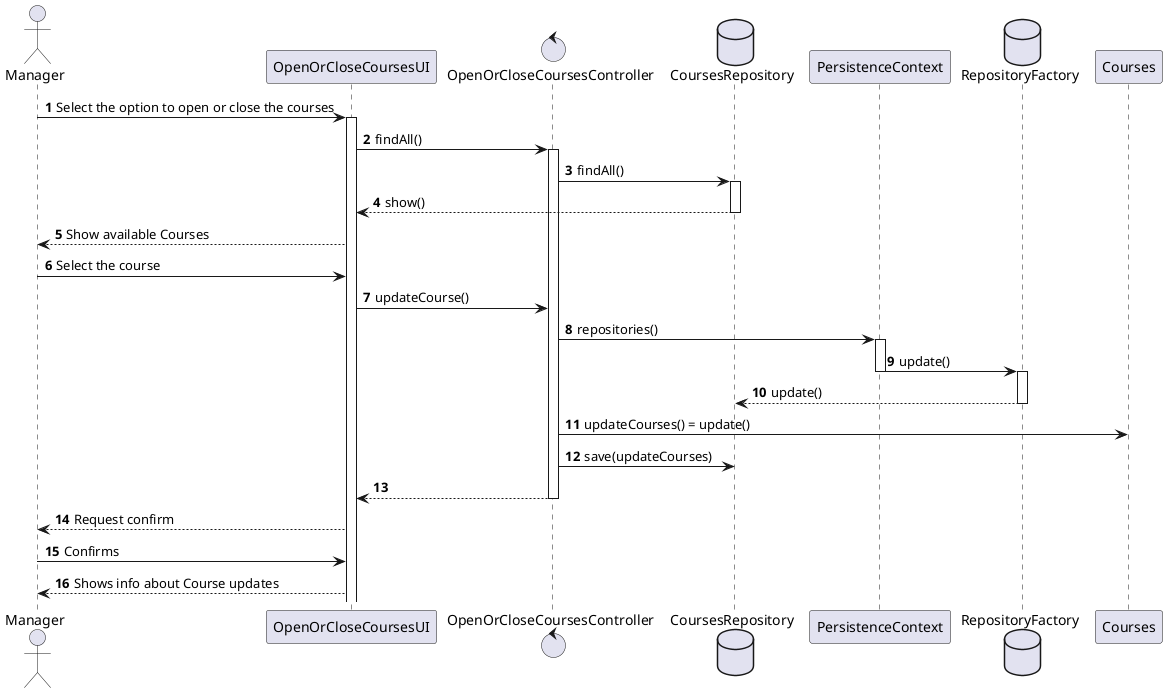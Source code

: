 @startuml
'https://plantuml.com/sequence-diagram

autonumber

actor Manager

Manager -> OpenOrCloseCoursesUI: Select the option to open or close the courses

activate OpenOrCloseCoursesUI
control OpenOrCloseCoursesController
OpenOrCloseCoursesUI -> OpenOrCloseCoursesController: findAll()
activate OpenOrCloseCoursesController

database CoursesRepository
OpenOrCloseCoursesController -> CoursesRepository: findAll()
activate CoursesRepository
CoursesRepository --> OpenOrCloseCoursesUI: show()
deactivate CoursesRepository
OpenOrCloseCoursesUI --> Manager: Show available Courses
Manager -> OpenOrCloseCoursesUI: Select the course


OpenOrCloseCoursesUI -> OpenOrCloseCoursesController: updateCourse()
OpenOrCloseCoursesController -> PersistenceContext: repositories()
activate PersistenceContext
database RepositoryFactory
PersistenceContext -> RepositoryFactory: update()
deactivate PersistenceContext
activate RepositoryFactory
RepositoryFactory --> CoursesRepository: update()
deactivate RepositoryFactory
OpenOrCloseCoursesController -> Courses: updateCourses() = update()
OpenOrCloseCoursesController -> CoursesRepository: save(updateCourses)
OpenOrCloseCoursesController --> OpenOrCloseCoursesUI
deactivate OpenOrCloseCoursesController
OpenOrCloseCoursesUI --> Manager: Request confirm
Manager -> OpenOrCloseCoursesUI: Confirms
OpenOrCloseCoursesUI --> Manager: Shows info about Course updates

@enduml